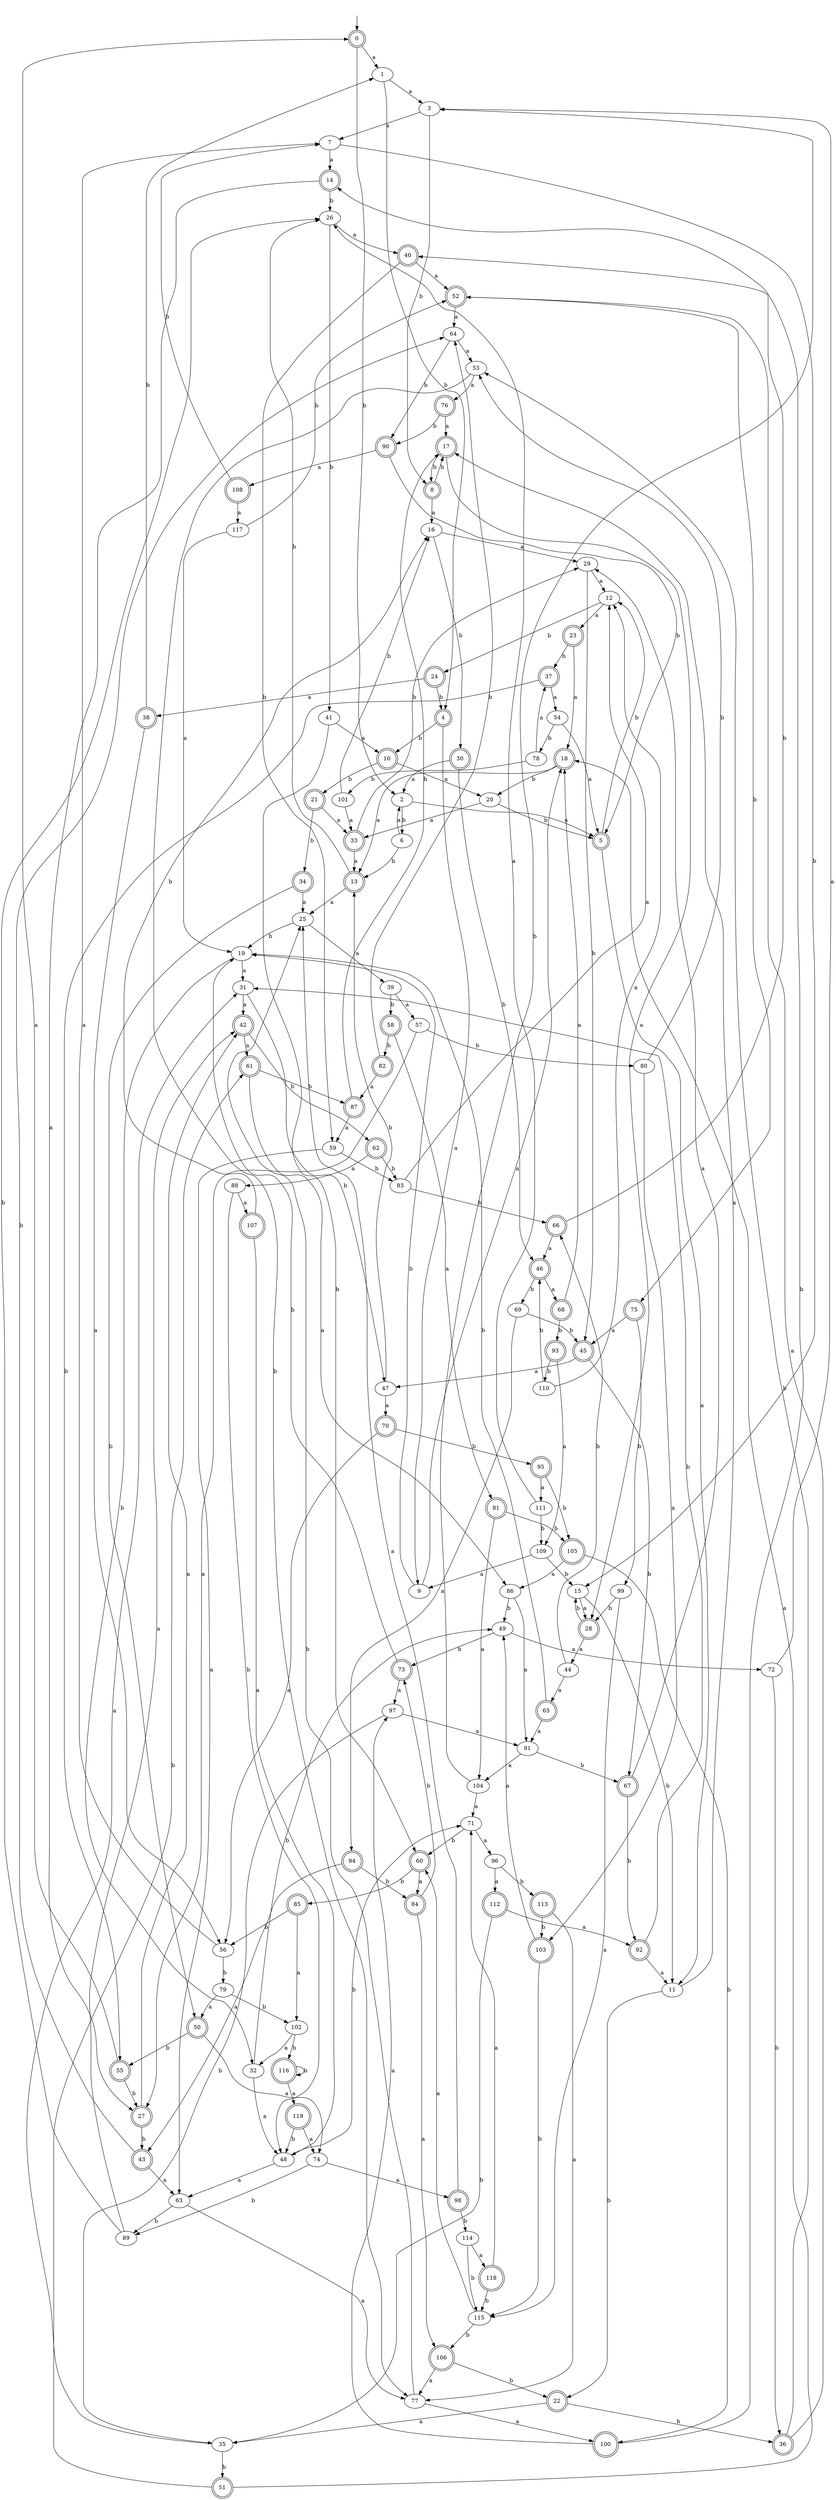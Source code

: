 digraph RandomDFA {
  __start0 [label="", shape=none];
  __start0 -> 0 [label=""];
  0 [shape=circle] [shape=doublecircle]
  0 -> 1 [label="a"]
  0 -> 2 [label="b"]
  1
  1 -> 3 [label="a"]
  1 -> 4 [label="b"]
  2
  2 -> 5 [label="a"]
  2 -> 6 [label="b"]
  3
  3 -> 7 [label="a"]
  3 -> 8 [label="b"]
  4 [shape=doublecircle]
  4 -> 9 [label="a"]
  4 -> 10 [label="b"]
  5 [shape=doublecircle]
  5 -> 11 [label="a"]
  5 -> 12 [label="b"]
  6
  6 -> 2 [label="a"]
  6 -> 13 [label="b"]
  7
  7 -> 14 [label="a"]
  7 -> 15 [label="b"]
  8 [shape=doublecircle]
  8 -> 16 [label="a"]
  8 -> 17 [label="b"]
  9
  9 -> 18 [label="a"]
  9 -> 19 [label="b"]
  10 [shape=doublecircle]
  10 -> 20 [label="a"]
  10 -> 21 [label="b"]
  11
  11 -> 17 [label="a"]
  11 -> 22 [label="b"]
  12
  12 -> 23 [label="a"]
  12 -> 24 [label="b"]
  13 [shape=doublecircle]
  13 -> 25 [label="a"]
  13 -> 26 [label="b"]
  14 [shape=doublecircle]
  14 -> 27 [label="a"]
  14 -> 26 [label="b"]
  15
  15 -> 28 [label="a"]
  15 -> 11 [label="b"]
  16
  16 -> 29 [label="a"]
  16 -> 30 [label="b"]
  17 [shape=doublecircle]
  17 -> 28 [label="a"]
  17 -> 8 [label="b"]
  18 [shape=doublecircle]
  18 -> 13 [label="a"]
  18 -> 20 [label="b"]
  19
  19 -> 31 [label="a"]
  19 -> 32 [label="b"]
  20
  20 -> 33 [label="a"]
  20 -> 5 [label="b"]
  21 [shape=doublecircle]
  21 -> 33 [label="a"]
  21 -> 34 [label="b"]
  22 [shape=doublecircle]
  22 -> 35 [label="a"]
  22 -> 36 [label="b"]
  23 [shape=doublecircle]
  23 -> 18 [label="a"]
  23 -> 37 [label="b"]
  24 [shape=doublecircle]
  24 -> 38 [label="a"]
  24 -> 4 [label="b"]
  25
  25 -> 39 [label="a"]
  25 -> 19 [label="b"]
  26
  26 -> 40 [label="a"]
  26 -> 41 [label="b"]
  27 [shape=doublecircle]
  27 -> 42 [label="a"]
  27 -> 43 [label="b"]
  28 [shape=doublecircle]
  28 -> 44 [label="a"]
  28 -> 15 [label="b"]
  29
  29 -> 12 [label="a"]
  29 -> 45 [label="b"]
  30 [shape=doublecircle]
  30 -> 2 [label="a"]
  30 -> 46 [label="b"]
  31
  31 -> 42 [label="a"]
  31 -> 47 [label="b"]
  32
  32 -> 48 [label="a"]
  32 -> 49 [label="b"]
  33 [shape=doublecircle]
  33 -> 13 [label="a"]
  33 -> 29 [label="b"]
  34 [shape=doublecircle]
  34 -> 25 [label="a"]
  34 -> 50 [label="b"]
  35
  35 -> 31 [label="a"]
  35 -> 51 [label="b"]
  36 [shape=doublecircle]
  36 -> 52 [label="a"]
  36 -> 53 [label="b"]
  37 [shape=doublecircle]
  37 -> 54 [label="a"]
  37 -> 55 [label="b"]
  38 [shape=doublecircle]
  38 -> 56 [label="a"]
  38 -> 1 [label="b"]
  39
  39 -> 57 [label="a"]
  39 -> 58 [label="b"]
  40 [shape=doublecircle]
  40 -> 52 [label="a"]
  40 -> 59 [label="b"]
  41
  41 -> 10 [label="a"]
  41 -> 60 [label="b"]
  42 [shape=doublecircle]
  42 -> 61 [label="a"]
  42 -> 62 [label="b"]
  43 [shape=doublecircle]
  43 -> 63 [label="a"]
  43 -> 64 [label="b"]
  44
  44 -> 65 [label="a"]
  44 -> 66 [label="b"]
  45 [shape=doublecircle]
  45 -> 47 [label="a"]
  45 -> 67 [label="b"]
  46 [shape=doublecircle]
  46 -> 68 [label="a"]
  46 -> 69 [label="b"]
  47
  47 -> 70 [label="a"]
  47 -> 13 [label="b"]
  48
  48 -> 63 [label="a"]
  48 -> 71 [label="b"]
  49
  49 -> 72 [label="a"]
  49 -> 73 [label="b"]
  50 [shape=doublecircle]
  50 -> 74 [label="a"]
  50 -> 55 [label="b"]
  51 [shape=doublecircle]
  51 -> 18 [label="a"]
  51 -> 61 [label="b"]
  52 [shape=doublecircle]
  52 -> 64 [label="a"]
  52 -> 75 [label="b"]
  53
  53 -> 76 [label="a"]
  53 -> 77 [label="b"]
  54
  54 -> 5 [label="a"]
  54 -> 78 [label="b"]
  55 [shape=doublecircle]
  55 -> 0 [label="a"]
  55 -> 27 [label="b"]
  56
  56 -> 7 [label="a"]
  56 -> 79 [label="b"]
  57
  57 -> 27 [label="a"]
  57 -> 80 [label="b"]
  58 [shape=doublecircle]
  58 -> 81 [label="a"]
  58 -> 82 [label="b"]
  59
  59 -> 63 [label="a"]
  59 -> 83 [label="b"]
  60 [shape=doublecircle]
  60 -> 84 [label="a"]
  60 -> 85 [label="b"]
  61 [shape=doublecircle]
  61 -> 86 [label="a"]
  61 -> 87 [label="b"]
  62 [shape=doublecircle]
  62 -> 88 [label="a"]
  62 -> 83 [label="b"]
  63
  63 -> 77 [label="a"]
  63 -> 89 [label="b"]
  64
  64 -> 53 [label="a"]
  64 -> 90 [label="b"]
  65 [shape=doublecircle]
  65 -> 91 [label="a"]
  65 -> 19 [label="b"]
  66 [shape=doublecircle]
  66 -> 46 [label="a"]
  66 -> 40 [label="b"]
  67 [shape=doublecircle]
  67 -> 29 [label="a"]
  67 -> 92 [label="b"]
  68 [shape=doublecircle]
  68 -> 18 [label="a"]
  68 -> 93 [label="b"]
  69
  69 -> 94 [label="a"]
  69 -> 45 [label="b"]
  70 [shape=doublecircle]
  70 -> 56 [label="a"]
  70 -> 95 [label="b"]
  71
  71 -> 96 [label="a"]
  71 -> 60 [label="b"]
  72
  72 -> 3 [label="a"]
  72 -> 36 [label="b"]
  73 [shape=doublecircle]
  73 -> 97 [label="a"]
  73 -> 19 [label="b"]
  74
  74 -> 98 [label="a"]
  74 -> 89 [label="b"]
  75 [shape=doublecircle]
  75 -> 45 [label="a"]
  75 -> 99 [label="b"]
  76 [shape=doublecircle]
  76 -> 17 [label="a"]
  76 -> 90 [label="b"]
  77
  77 -> 100 [label="a"]
  77 -> 25 [label="b"]
  78
  78 -> 37 [label="a"]
  78 -> 101 [label="b"]
  79
  79 -> 50 [label="a"]
  79 -> 102 [label="b"]
  80
  80 -> 103 [label="a"]
  80 -> 53 [label="b"]
  81 [shape=doublecircle]
  81 -> 104 [label="a"]
  81 -> 105 [label="b"]
  82 [shape=doublecircle]
  82 -> 87 [label="a"]
  82 -> 64 [label="b"]
  83
  83 -> 12 [label="a"]
  83 -> 66 [label="b"]
  84 [shape=doublecircle]
  84 -> 106 [label="a"]
  84 -> 73 [label="b"]
  85 [shape=doublecircle]
  85 -> 102 [label="a"]
  85 -> 56 [label="b"]
  86
  86 -> 91 [label="a"]
  86 -> 49 [label="b"]
  87 [shape=doublecircle]
  87 -> 59 [label="a"]
  87 -> 17 [label="b"]
  88
  88 -> 107 [label="a"]
  88 -> 48 [label="b"]
  89
  89 -> 42 [label="a"]
  89 -> 26 [label="b"]
  90 [shape=doublecircle]
  90 -> 108 [label="a"]
  90 -> 5 [label="b"]
  91
  91 -> 104 [label="a"]
  91 -> 67 [label="b"]
  92 [shape=doublecircle]
  92 -> 11 [label="a"]
  92 -> 31 [label="b"]
  93 [shape=doublecircle]
  93 -> 109 [label="a"]
  93 -> 110 [label="b"]
  94 [shape=doublecircle]
  94 -> 43 [label="a"]
  94 -> 84 [label="b"]
  95 [shape=doublecircle]
  95 -> 111 [label="a"]
  95 -> 105 [label="b"]
  96
  96 -> 112 [label="a"]
  96 -> 113 [label="b"]
  97
  97 -> 91 [label="a"]
  97 -> 35 [label="b"]
  98 [shape=doublecircle]
  98 -> 25 [label="a"]
  98 -> 114 [label="b"]
  99
  99 -> 115 [label="a"]
  99 -> 28 [label="b"]
  100 [shape=doublecircle]
  100 -> 97 [label="a"]
  100 -> 14 [label="b"]
  101
  101 -> 33 [label="a"]
  101 -> 16 [label="b"]
  102
  102 -> 32 [label="a"]
  102 -> 116 [label="b"]
  103 [shape=doublecircle]
  103 -> 49 [label="a"]
  103 -> 115 [label="b"]
  104
  104 -> 71 [label="a"]
  104 -> 3 [label="b"]
  105 [shape=doublecircle]
  105 -> 86 [label="a"]
  105 -> 100 [label="b"]
  106 [shape=doublecircle]
  106 -> 77 [label="a"]
  106 -> 22 [label="b"]
  107 [shape=doublecircle]
  107 -> 48 [label="a"]
  107 -> 16 [label="b"]
  108 [shape=doublecircle]
  108 -> 117 [label="a"]
  108 -> 7 [label="b"]
  109
  109 -> 9 [label="a"]
  109 -> 15 [label="b"]
  110
  110 -> 12 [label="a"]
  110 -> 46 [label="b"]
  111
  111 -> 26 [label="a"]
  111 -> 109 [label="b"]
  112 [shape=doublecircle]
  112 -> 92 [label="a"]
  112 -> 35 [label="b"]
  113 [shape=doublecircle]
  113 -> 77 [label="a"]
  113 -> 103 [label="b"]
  114
  114 -> 118 [label="a"]
  114 -> 115 [label="b"]
  115
  115 -> 60 [label="a"]
  115 -> 106 [label="b"]
  116 [shape=doublecircle]
  116 -> 119 [label="a"]
  116 -> 116 [label="b"]
  117
  117 -> 19 [label="a"]
  117 -> 52 [label="b"]
  118 [shape=doublecircle]
  118 -> 71 [label="a"]
  118 -> 115 [label="b"]
  119 [shape=doublecircle]
  119 -> 74 [label="a"]
  119 -> 48 [label="b"]
}
